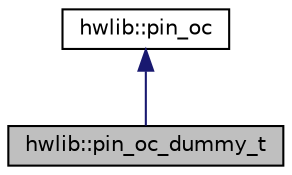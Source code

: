 digraph "hwlib::pin_oc_dummy_t"
{
  edge [fontname="Helvetica",fontsize="10",labelfontname="Helvetica",labelfontsize="10"];
  node [fontname="Helvetica",fontsize="10",shape=record];
  Node0 [label="hwlib::pin_oc_dummy_t",height=0.2,width=0.4,color="black", fillcolor="grey75", style="filled", fontcolor="black"];
  Node1 -> Node0 [dir="back",color="midnightblue",fontsize="10",style="solid"];
  Node1 [label="hwlib::pin_oc",height=0.2,width=0.4,color="black", fillcolor="white", style="filled",URL="$classhwlib_1_1pin__oc.html"];
}
